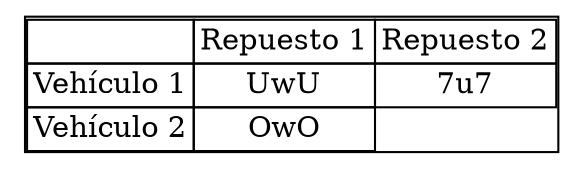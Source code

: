 digraph G {
    rankdir=TB;
    node [shape=plaintext];
    matriz [label=<
<TABLE BORDER="1" CELLBORDER="1" CELLSPACING="0">
<TR><TD></TD><TD>Repuesto 1</TD><TD>Repuesto 2</TD></TR>
<TR><TD>Vehículo 1</TD><TD>UwU</TD><TD>7u7</TD></TR>
<TR><TD>Vehículo 2</TD><TD>OwO</TD></TR>
</TABLE>
>];
}
